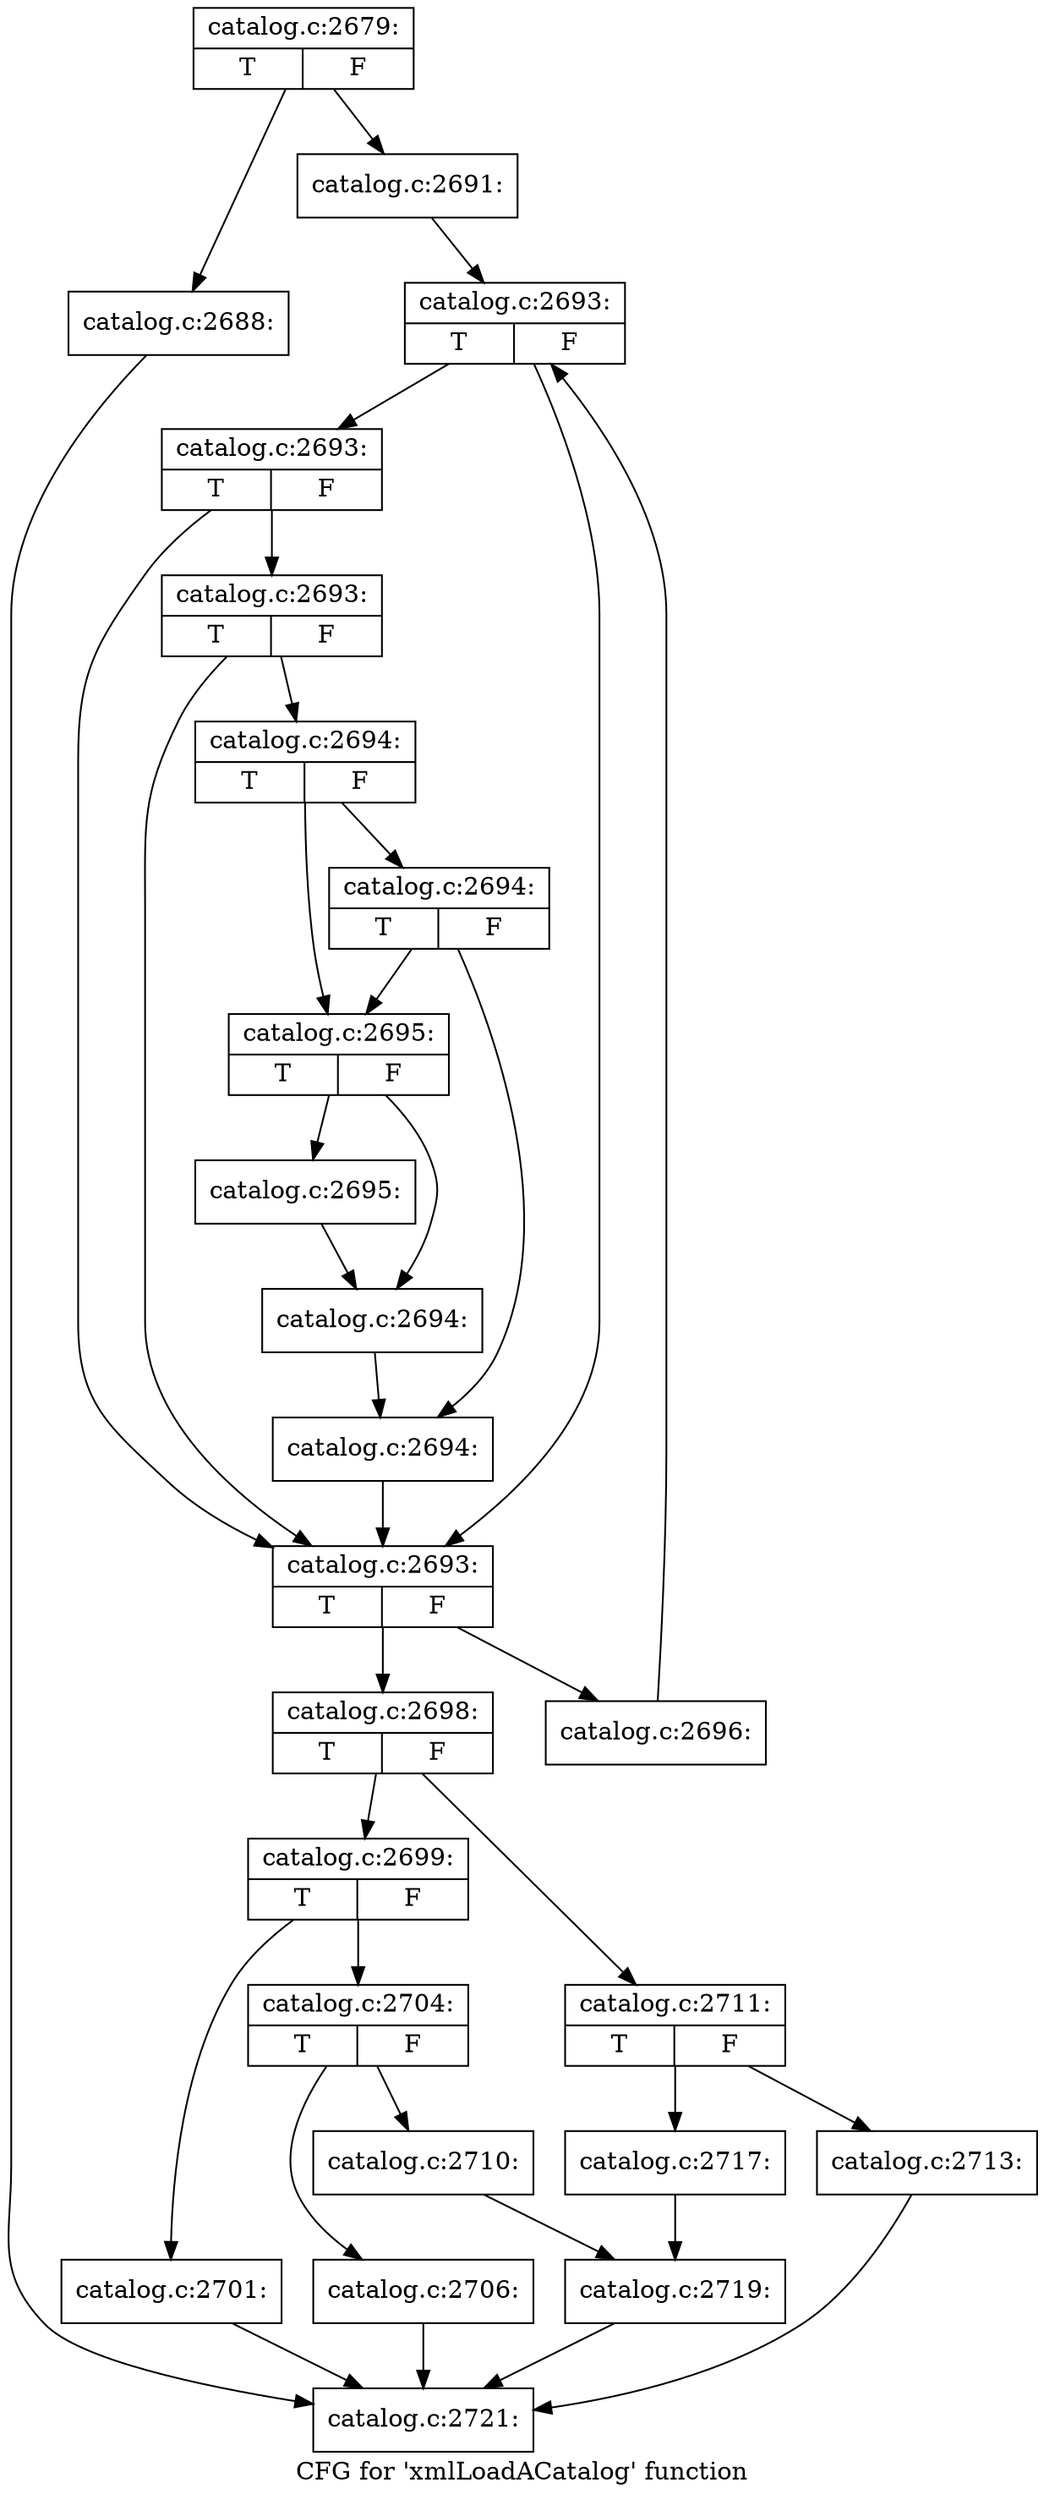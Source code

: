 digraph "CFG for 'xmlLoadACatalog' function" {
	label="CFG for 'xmlLoadACatalog' function";

	Node0x3865fa0 [shape=record,label="{catalog.c:2679:|{<s0>T|<s1>F}}"];
	Node0x3865fa0 -> Node0x38c4170;
	Node0x3865fa0 -> Node0x38c41c0;
	Node0x38c4170 [shape=record,label="{catalog.c:2688:}"];
	Node0x38c4170 -> Node0x38c3110;
	Node0x38c41c0 [shape=record,label="{catalog.c:2691:}"];
	Node0x38c41c0 -> Node0x38c4720;
	Node0x38c4720 [shape=record,label="{catalog.c:2693:|{<s0>T|<s1>F}}"];
	Node0x38c4720 -> Node0x38c4ae0;
	Node0x38c4720 -> Node0x38c49c0;
	Node0x38c4ae0 [shape=record,label="{catalog.c:2693:|{<s0>T|<s1>F}}"];
	Node0x38c4ae0 -> Node0x38c4a60;
	Node0x38c4ae0 -> Node0x38c49c0;
	Node0x38c4a60 [shape=record,label="{catalog.c:2693:|{<s0>T|<s1>F}}"];
	Node0x38c4a60 -> Node0x38c4a10;
	Node0x38c4a60 -> Node0x38c49c0;
	Node0x38c4a10 [shape=record,label="{catalog.c:2694:|{<s0>T|<s1>F}}"];
	Node0x38c4a10 -> Node0x38c5620;
	Node0x38c4a10 -> Node0x38c55d0;
	Node0x38c5620 [shape=record,label="{catalog.c:2694:|{<s0>T|<s1>F}}"];
	Node0x38c5620 -> Node0x38c5410;
	Node0x38c5620 -> Node0x38c55d0;
	Node0x38c55d0 [shape=record,label="{catalog.c:2695:|{<s0>T|<s1>F}}"];
	Node0x38c55d0 -> Node0x38c5ea0;
	Node0x38c55d0 -> Node0x38c5e50;
	Node0x38c5ea0 [shape=record,label="{catalog.c:2695:}"];
	Node0x38c5ea0 -> Node0x38c5e50;
	Node0x38c5e50 [shape=record,label="{catalog.c:2694:}"];
	Node0x38c5e50 -> Node0x38c5410;
	Node0x38c5410 [shape=record,label="{catalog.c:2694:}"];
	Node0x38c5410 -> Node0x38c49c0;
	Node0x38c49c0 [shape=record,label="{catalog.c:2693:|{<s0>T|<s1>F}}"];
	Node0x38c49c0 -> Node0x38c6830;
	Node0x38c49c0 -> Node0x38c4940;
	Node0x38c6830 [shape=record,label="{catalog.c:2696:}"];
	Node0x38c6830 -> Node0x38c4720;
	Node0x38c4940 [shape=record,label="{catalog.c:2698:|{<s0>T|<s1>F}}"];
	Node0x38c4940 -> Node0x38c7b00;
	Node0x38c4940 -> Node0x38c7ba0;
	Node0x38c7b00 [shape=record,label="{catalog.c:2699:|{<s0>T|<s1>F}}"];
	Node0x38c7b00 -> Node0x385cf30;
	Node0x38c7b00 -> Node0x385cf80;
	Node0x385cf30 [shape=record,label="{catalog.c:2701:}"];
	Node0x385cf30 -> Node0x38c3110;
	Node0x385cf80 [shape=record,label="{catalog.c:2704:|{<s0>T|<s1>F}}"];
	Node0x385cf80 -> Node0x38c9d50;
	Node0x385cf80 -> Node0x38c9da0;
	Node0x38c9d50 [shape=record,label="{catalog.c:2706:}"];
	Node0x38c9d50 -> Node0x38c3110;
	Node0x38c9da0 [shape=record,label="{catalog.c:2710:}"];
	Node0x38c9da0 -> Node0x38c7b50;
	Node0x38c7ba0 [shape=record,label="{catalog.c:2711:|{<s0>T|<s1>F}}"];
	Node0x38c7ba0 -> Node0x38ca970;
	Node0x38c7ba0 -> Node0x38ca9c0;
	Node0x38ca970 [shape=record,label="{catalog.c:2713:}"];
	Node0x38ca970 -> Node0x38c3110;
	Node0x38ca9c0 [shape=record,label="{catalog.c:2717:}"];
	Node0x38ca9c0 -> Node0x38c7b50;
	Node0x38c7b50 [shape=record,label="{catalog.c:2719:}"];
	Node0x38c7b50 -> Node0x38c3110;
	Node0x38c3110 [shape=record,label="{catalog.c:2721:}"];
}
